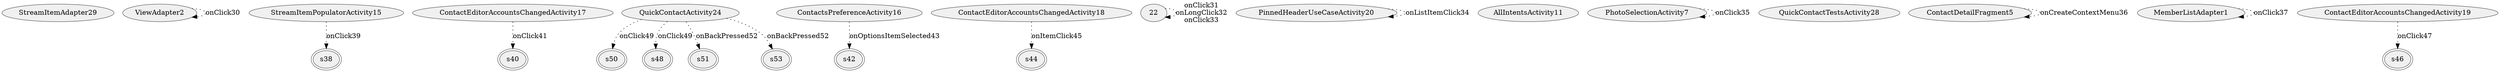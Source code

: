 digraph {
fontname="Helvetica";
node[style="filled,solid", colorscheme=greys3, fillcolor=1, color=3];
StreamItemAdapter29;
ViewAdapter2;
StreamItemPopulatorActivity15;
ContactEditorAccountsChangedActivity17;
s50[peripheries=2];
ContactsPreferenceActivity16;
s42[peripheries=2];
s44[peripheries=2];
22;
s48[peripheries=2];
s40[peripheries=2];
PinnedHeaderUseCaseActivity20;
AllIntentsActivity11;
s51[peripheries=2];
PhotoSelectionActivity7;
QuickContactTestsActivity28;
ContactDetailFragment5;
ContactEditorAccountsChangedActivity18;
s53[peripheries=2];
s38[peripheries=2];
MemberListAdapter1;
s46[peripheries=2];
ContactEditorAccountsChangedActivity19;
QuickContactActivity24;
ContactEditorAccountsChangedActivity17 -> s40[label="onClick41",style=dotted];
StreamItemPopulatorActivity15 -> s38[label="onClick39",style=dotted];
ViewAdapter2 -> ViewAdapter2[label="onClick30",style=dotted];
ContactsPreferenceActivity16 -> s42[label="onOptionsItemSelected43",style=dotted];
ContactDetailFragment5 -> ContactDetailFragment5[label="onCreateContextMenu36",style=dotted];
ContactEditorAccountsChangedActivity18 -> s44[label="onItemClick45",style=dotted];
22 -> 22[label="onClick31
onLongClick32
onClick33",style=dotted];
MemberListAdapter1 -> MemberListAdapter1[label="onClick37",style=dotted];
PinnedHeaderUseCaseActivity20 -> PinnedHeaderUseCaseActivity20[label="onListItemClick34",style=dotted];
ContactEditorAccountsChangedActivity19 -> s46[label="onClick47",style=dotted];
QuickContactActivity24 -> s50[label="onClick49",style=dotted];
QuickContactActivity24 -> s53[label="onBackPressed52",style=dotted];
QuickContactActivity24 -> s48[label="onClick49",style=dotted];
QuickContactActivity24 -> s51[label="onBackPressed52",style=dotted];
PhotoSelectionActivity7 -> PhotoSelectionActivity7[label="onClick35",style=dotted];
}